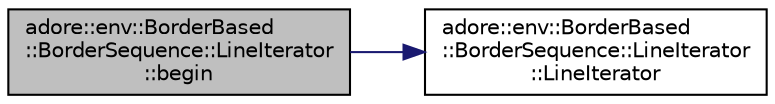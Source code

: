 digraph "adore::env::BorderBased::BorderSequence::LineIterator::begin"
{
 // LATEX_PDF_SIZE
  edge [fontname="Helvetica",fontsize="10",labelfontname="Helvetica",labelfontsize="10"];
  node [fontname="Helvetica",fontsize="10",shape=record];
  rankdir="LR";
  Node1 [label="adore::env::BorderBased\l::BorderSequence::LineIterator\l::begin",height=0.2,width=0.4,color="black", fillcolor="grey75", style="filled", fontcolor="black",tooltip=" "];
  Node1 -> Node2 [color="midnightblue",fontsize="10",style="solid",fontname="Helvetica"];
  Node2 [label="adore::env::BorderBased\l::BorderSequence::LineIterator\l::LineIterator",height=0.2,width=0.4,color="black", fillcolor="white", style="filled",URL="$structadore_1_1env_1_1BorderBased_1_1BorderSequence_1_1LineIterator.html#abf0372669207a2cc0fa166e02ac6bd71",tooltip=" "];
}
